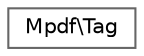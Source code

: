 digraph "Graphical Class Hierarchy"
{
 // LATEX_PDF_SIZE
  bgcolor="transparent";
  edge [fontname=Helvetica,fontsize=10,labelfontname=Helvetica,labelfontsize=10];
  node [fontname=Helvetica,fontsize=10,shape=box,height=0.2,width=0.4];
  rankdir="LR";
  Node0 [id="Node000000",label="Mpdf\\Tag",height=0.2,width=0.4,color="grey40", fillcolor="white", style="filled",URL="$classMpdf_1_1Tag.html",tooltip=" "];
}
